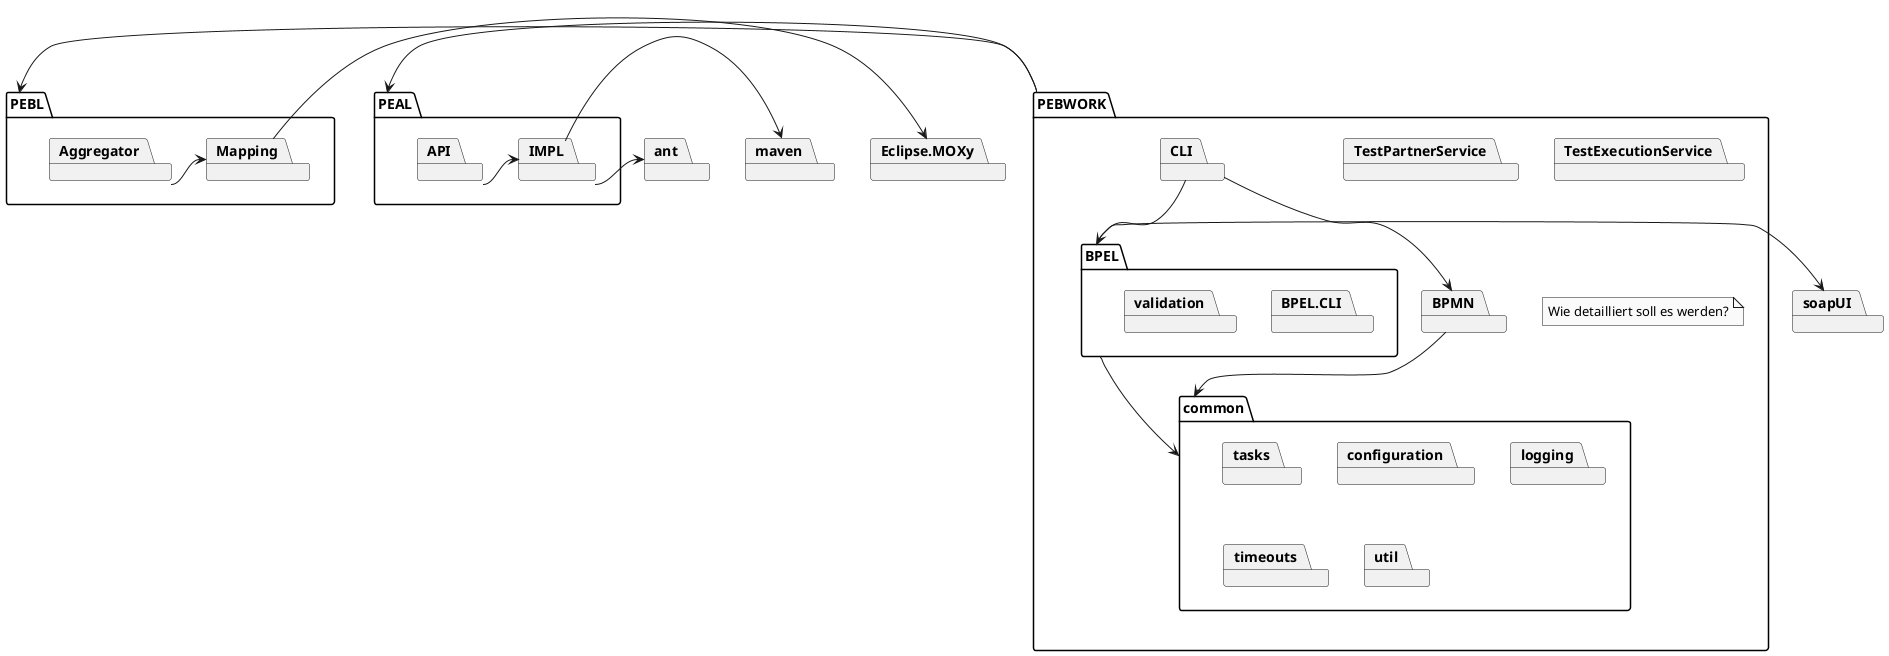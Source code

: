 @startuml


package soapUI
package ant
package maven

package PEBL {
	package Mapping
	package Aggregator

	Aggregator -> Mapping
}

package PEAL {
	package IMPL
	package API

	API -> IMPL
	IMPL -> ant
	IMPL -> maven
}

package PEBWORK {

	package CLI

	package TestPartnerService
	package TestExecutionService

	package BPEL {
	  package BPEL.CLI
	  package validation
	}
	package BPMN
	package common {
		package tasks
		package configuration
		package logging
		package timeouts
		package util
	}
	BPEL --> common
	BPMN --> common
	CLI --> BPEL
	CLI --> BPMN

	note "Wie detailliert soll es werden?" as N1

}

package Eclipse.MOXy
Mapping -> Eclipse.MOXy

PEBWORK -> PEBL
PEBWORK -> PEAL
BPEL -> soapUI

hide empty members
hide empty methods
hide circle

skinparam monochrome true
skinparam shadowing false
skinparam packageStyle rect
@enduml
